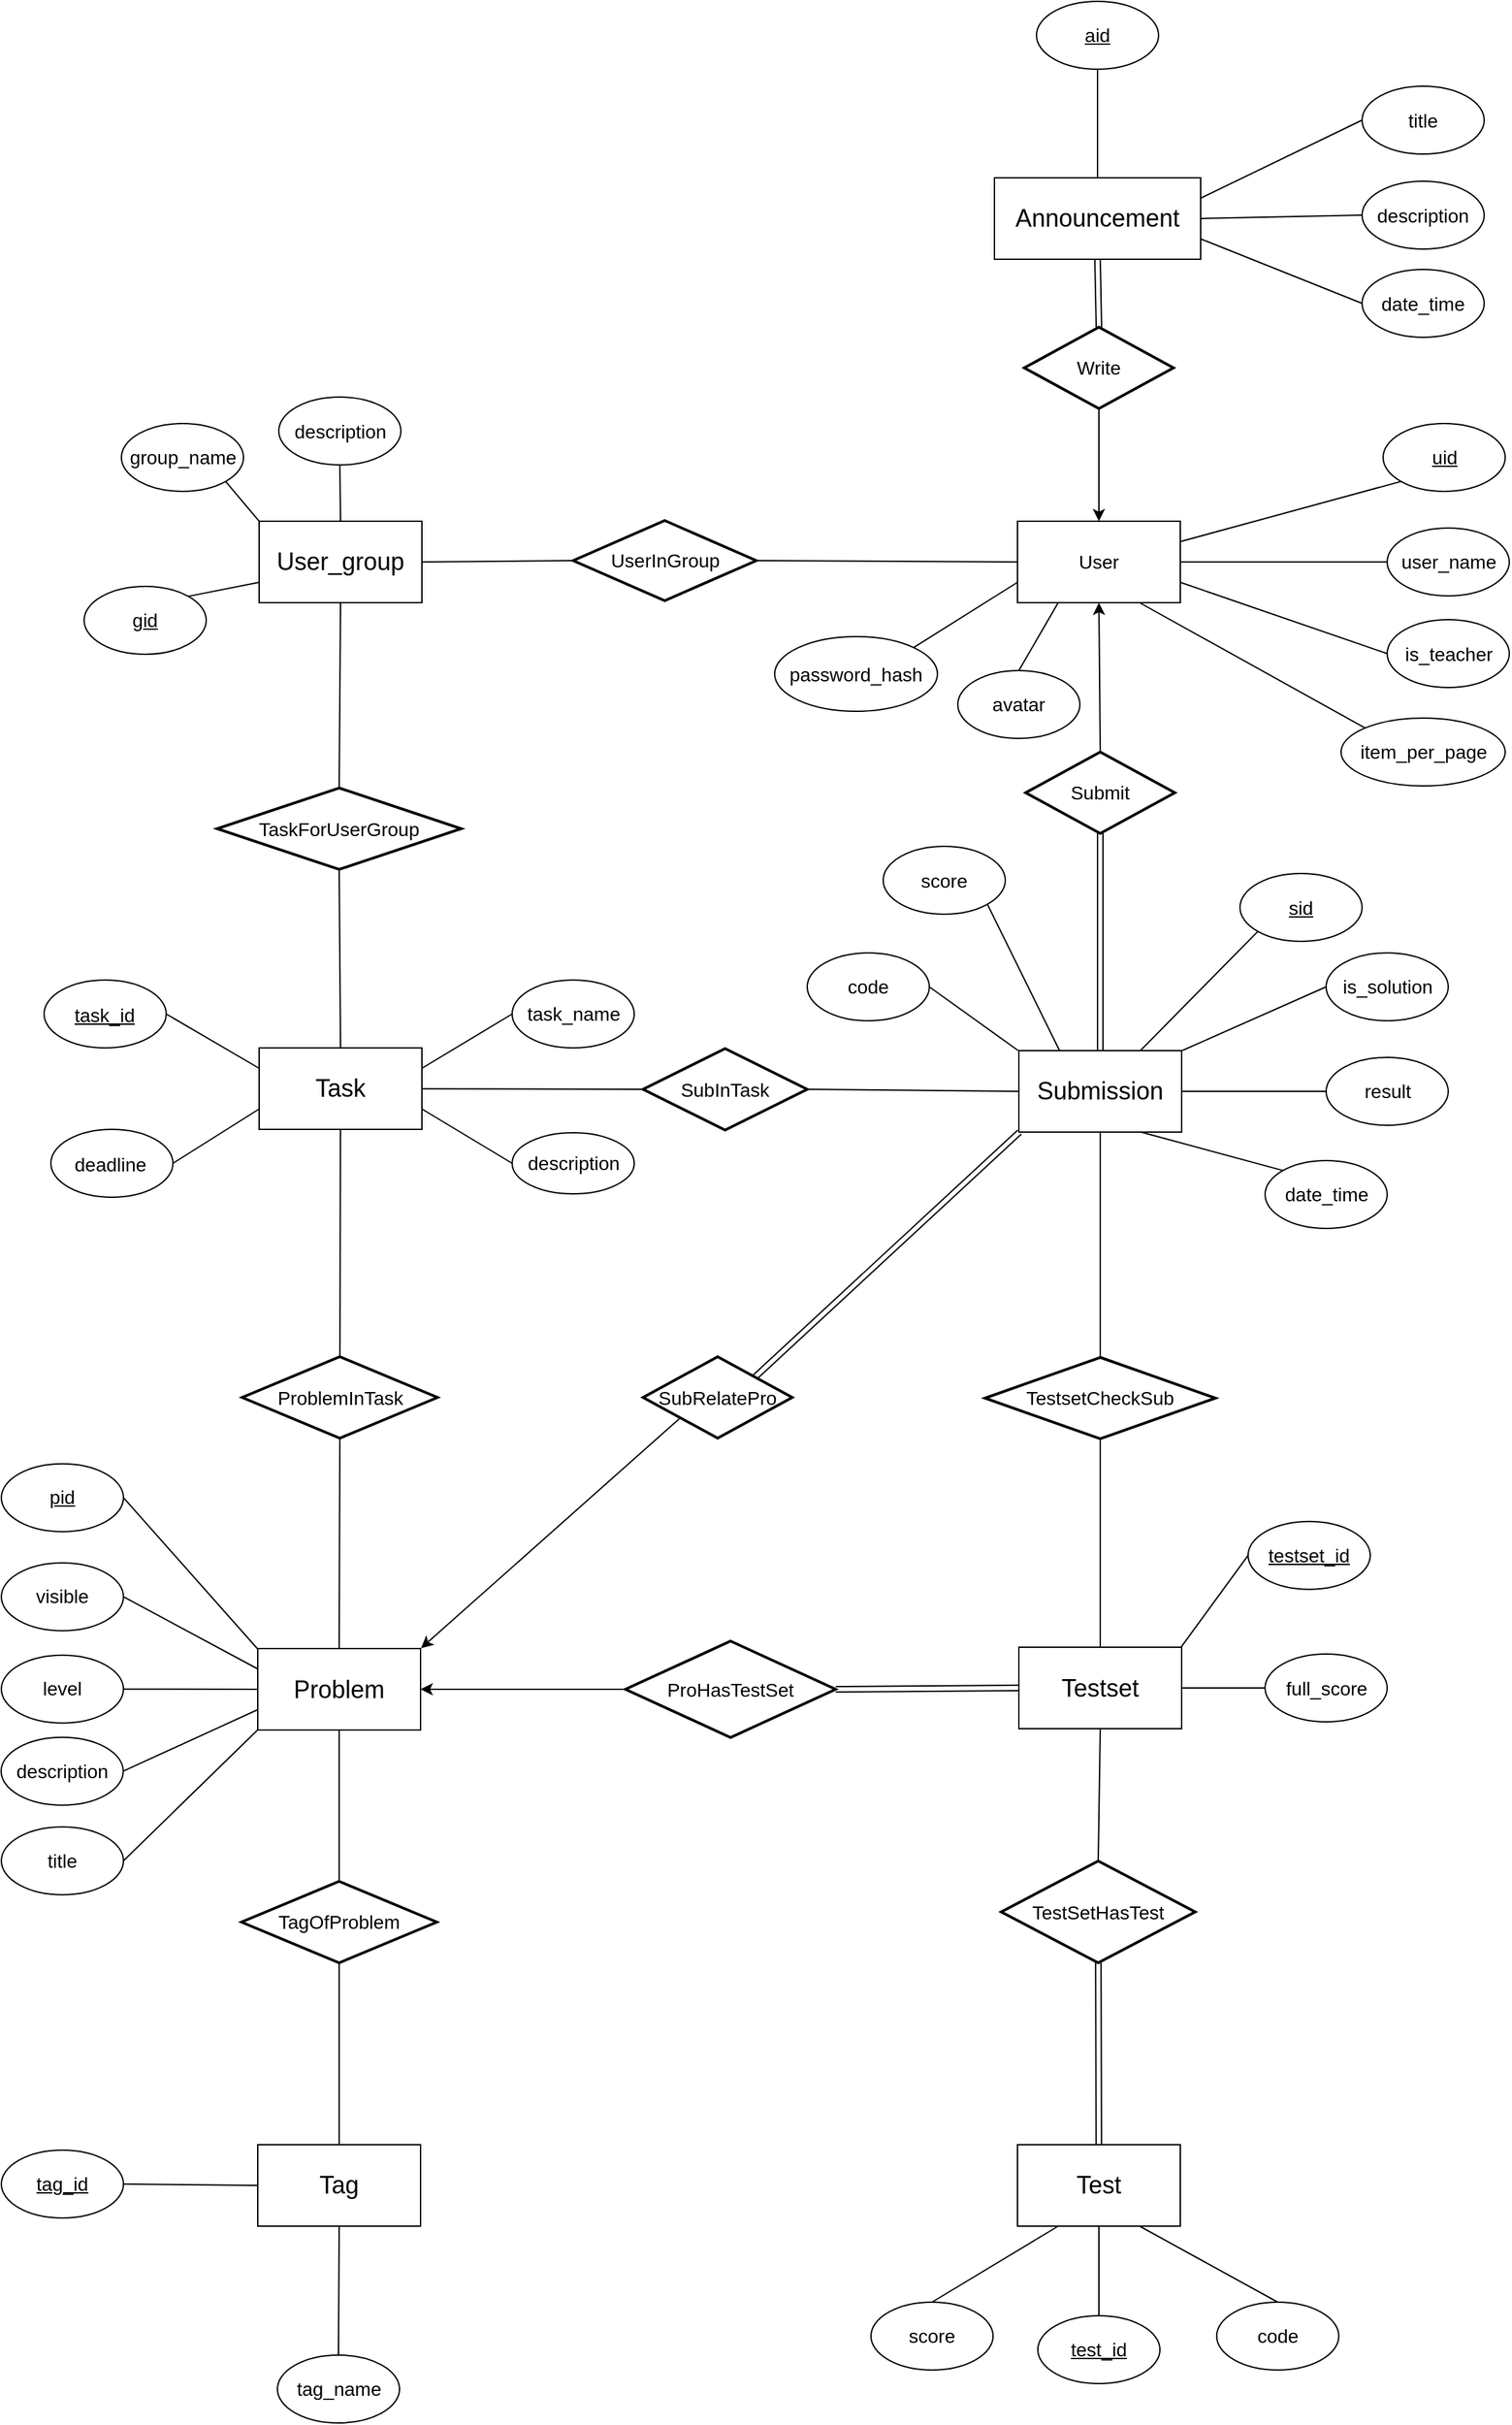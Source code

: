 <mxfile version="10.6.7" type="device"><diagram id="OTMcJ36qVej_WXp8HJgL" name="Page-1"><mxGraphModel dx="3505" dy="1508" grid="1" gridSize="10" guides="1" tooltips="1" connect="1" arrows="1" fold="1" page="1" pageScale="1" pageWidth="827" pageHeight="1169" math="0" shadow="0"><root><mxCell id="0"/><mxCell id="1" parent="0"/><mxCell id="XCQGcg1KnsicPJDMpNaa-10" value="Announcement" style="rounded=0;whiteSpace=wrap;html=1;fontSize=18;" parent="1" vertex="1"><mxGeometry x="412" y="320" width="152" height="60" as="geometry"/></mxCell><mxCell id="XCQGcg1KnsicPJDMpNaa-11" value="Problem" style="rounded=0;whiteSpace=wrap;html=1;fontSize=18;" parent="1" vertex="1"><mxGeometry x="-131" y="1403.5" width="120" height="60" as="geometry"/></mxCell><mxCell id="XCQGcg1KnsicPJDMpNaa-12" value="Submission" style="rounded=0;whiteSpace=wrap;html=1;fontSize=18;" parent="1" vertex="1"><mxGeometry x="430" y="963" width="120" height="60" as="geometry"/></mxCell><mxCell id="XCQGcg1KnsicPJDMpNaa-13" value="&lt;span style=&quot;font-size: 18px&quot;&gt;Tag&lt;/span&gt;" style="rounded=0;whiteSpace=wrap;html=1;fontSize=18;" parent="1" vertex="1"><mxGeometry x="-131" y="1769" width="120" height="60" as="geometry"/></mxCell><mxCell id="XCQGcg1KnsicPJDMpNaa-14" value="Test" style="rounded=0;whiteSpace=wrap;html=1;fontSize=18;" parent="1" vertex="1"><mxGeometry x="429" y="1769" width="120" height="60" as="geometry"/></mxCell><mxCell id="XCQGcg1KnsicPJDMpNaa-15" value="&lt;span style=&quot;font-size: 18px&quot;&gt;User_group&lt;/span&gt;" style="rounded=0;whiteSpace=wrap;html=1;fontSize=18;" parent="1" vertex="1"><mxGeometry x="-130" y="573" width="120" height="60" as="geometry"/></mxCell><mxCell id="XCQGcg1KnsicPJDMpNaa-16" value="Testset" style="rounded=0;whiteSpace=wrap;html=1;fontSize=18;" parent="1" vertex="1"><mxGeometry x="430" y="1402.5" width="120" height="60" as="geometry"/></mxCell><mxCell id="XCQGcg1KnsicPJDMpNaa-17" value="User" style="rounded=0;whiteSpace=wrap;html=1;fontSize=14;" parent="1" vertex="1"><mxGeometry x="429" y="573" width="120" height="60" as="geometry"/></mxCell><mxCell id="XCQGcg1KnsicPJDMpNaa-18" value="&lt;font style=&quot;font-size: 18px&quot;&gt;Task&lt;/font&gt;" style="rounded=0;whiteSpace=wrap;html=1;fontSize=14;" parent="1" vertex="1"><mxGeometry x="-130" y="961" width="120" height="60" as="geometry"/></mxCell><mxCell id="XCQGcg1KnsicPJDMpNaa-35" value="ProHasTestSet" style="shape=rhombus;strokeWidth=2;fontSize=14;perimeter=rhombusPerimeter;whiteSpace=wrap;html=1;align=center;fontSize=14;" parent="1" vertex="1"><mxGeometry x="140" y="1398" width="155" height="71" as="geometry"/></mxCell><mxCell id="XCQGcg1KnsicPJDMpNaa-38" value="UserInGroup" style="shape=rhombus;strokeWidth=2;fontSize=14;perimeter=rhombusPerimeter;whiteSpace=wrap;html=1;align=center;fontSize=14;" parent="1" vertex="1"><mxGeometry x="101.5" y="572.5" width="135" height="59" as="geometry"/></mxCell><mxCell id="XCQGcg1KnsicPJDMpNaa-197" style="edgeStyle=none;rounded=0;orthogonalLoop=1;jettySize=auto;html=1;exitX=0.5;exitY=0;exitDx=0;exitDy=0;entryX=0.5;entryY=1;entryDx=0;entryDy=0;fontSize=14;" parent="1" source="XCQGcg1KnsicPJDMpNaa-39" target="XCQGcg1KnsicPJDMpNaa-17" edge="1"><mxGeometry relative="1" as="geometry"/></mxCell><mxCell id="XCQGcg1KnsicPJDMpNaa-39" value="Submit" style="shape=rhombus;strokeWidth=2;fontSize=14;perimeter=rhombusPerimeter;whiteSpace=wrap;html=1;align=center;fontSize=14;" parent="1" vertex="1"><mxGeometry x="435" y="743" width="110" height="60" as="geometry"/></mxCell><mxCell id="XCQGcg1KnsicPJDMpNaa-199" style="edgeStyle=none;rounded=0;orthogonalLoop=1;jettySize=auto;html=1;exitX=0;exitY=1;exitDx=0;exitDy=0;entryX=1.003;entryY=-0.004;entryDx=0;entryDy=0;fontSize=14;entryPerimeter=0;" parent="1" source="XCQGcg1KnsicPJDMpNaa-40" target="XCQGcg1KnsicPJDMpNaa-11" edge="1"><mxGeometry relative="1" as="geometry"/></mxCell><mxCell id="XCQGcg1KnsicPJDMpNaa-40" value="SubRelatePro" style="shape=rhombus;strokeWidth=2;fontSize=14;perimeter=rhombusPerimeter;whiteSpace=wrap;html=1;align=center;fontSize=14;" parent="1" vertex="1"><mxGeometry x="153" y="1188.5" width="110" height="60" as="geometry"/></mxCell><mxCell id="XCQGcg1KnsicPJDMpNaa-200" style="endArrow=none;html=1;fontFamily=Helvetica;fontSize=14;fontColor=#000000;align=center;strokeColor=#000000;" parent="1" source="XCQGcg1KnsicPJDMpNaa-41" target="XCQGcg1KnsicPJDMpNaa-18" edge="1"><mxGeometry relative="1" as="geometry"><mxPoint x="207.5" y="1171.5" as="sourcePoint"/></mxGeometry></mxCell><mxCell id="XCQGcg1KnsicPJDMpNaa-41" value="ProblemInTask" style="shape=rhombus;strokeWidth=2;fontSize=14;perimeter=rhombusPerimeter;whiteSpace=wrap;html=1;align=center;fontSize=14;" parent="1" vertex="1"><mxGeometry x="-142.5" y="1188.5" width="144" height="60" as="geometry"/></mxCell><mxCell id="XCQGcg1KnsicPJDMpNaa-54" value="&lt;u&gt;uid&lt;/u&gt;" style="ellipse;whiteSpace=wrap;html=1;fontSize=14;" parent="1" vertex="1"><mxGeometry x="698.5" y="501" width="90" height="50" as="geometry"/></mxCell><mxCell id="XCQGcg1KnsicPJDMpNaa-55" value="is_teacher" style="ellipse;whiteSpace=wrap;html=1;fontSize=14;" parent="1" vertex="1"><mxGeometry x="701.5" y="645.5" width="90" height="50" as="geometry"/></mxCell><mxCell id="XCQGcg1KnsicPJDMpNaa-56" value="&lt;span&gt;item_per_page&lt;/span&gt;" style="ellipse;whiteSpace=wrap;html=1;fontSize=14;" parent="1" vertex="1"><mxGeometry x="667.5" y="718" width="121" height="50" as="geometry"/></mxCell><mxCell id="XCQGcg1KnsicPJDMpNaa-57" value="user_name" style="ellipse;whiteSpace=wrap;html=1;fontSize=14;" parent="1" vertex="1"><mxGeometry x="701.5" y="578" width="90" height="50" as="geometry"/></mxCell><mxCell id="XCQGcg1KnsicPJDMpNaa-58" value="&lt;span&gt;password_hash&lt;/span&gt;" style="ellipse;whiteSpace=wrap;html=1;fontSize=14;" parent="1" vertex="1"><mxGeometry x="250" y="658" width="120" height="55" as="geometry"/></mxCell><mxCell id="XCQGcg1KnsicPJDMpNaa-60" value="score" style="ellipse;whiteSpace=wrap;html=1;fontSize=14;" parent="1" vertex="1"><mxGeometry x="321" y="1885" width="90" height="50" as="geometry"/></mxCell><mxCell id="XCQGcg1KnsicPJDMpNaa-62" value="&lt;u&gt;aid&lt;/u&gt;" style="ellipse;whiteSpace=wrap;html=1;fontSize=14;" parent="1" vertex="1"><mxGeometry x="443" y="190" width="90" height="50" as="geometry"/></mxCell><mxCell id="XCQGcg1KnsicPJDMpNaa-63" value="" style="ellipse;whiteSpace=wrap;html=1;fontSize=14;" parent="1" vertex="1"><mxGeometry x="-283.5" y="1021" width="90" height="50" as="geometry"/></mxCell><mxCell id="XCQGcg1KnsicPJDMpNaa-64" value="&lt;u&gt;testset_id&lt;/u&gt;" style="ellipse;whiteSpace=wrap;html=1;fontSize=14;" parent="1" vertex="1"><mxGeometry x="599" y="1309.833" width="90" height="50" as="geometry"/></mxCell><mxCell id="XCQGcg1KnsicPJDMpNaa-65" value="&lt;u&gt;test_id&lt;/u&gt;" style="ellipse;whiteSpace=wrap;html=1;fontSize=14;" parent="1" vertex="1"><mxGeometry x="444" y="1895" width="90" height="50" as="geometry"/></mxCell><mxCell id="XCQGcg1KnsicPJDMpNaa-74" value="" style="endArrow=none;html=1;exitX=0;exitY=1;exitDx=0;exitDy=0;entryX=1;entryY=0.25;entryDx=0;entryDy=0;fontSize=14;" parent="1" source="XCQGcg1KnsicPJDMpNaa-54" target="XCQGcg1KnsicPJDMpNaa-17" edge="1"><mxGeometry width="50" height="50" relative="1" as="geometry"><mxPoint x="983.5" y="963.5" as="sourcePoint"/><mxPoint x="1082.971" y="973.618" as="targetPoint"/></mxGeometry></mxCell><mxCell id="XCQGcg1KnsicPJDMpNaa-75" value="" style="endArrow=none;html=1;exitX=1;exitY=0;exitDx=0;exitDy=0;entryX=0;entryY=0.75;entryDx=0;entryDy=0;fontSize=14;" parent="1" source="XCQGcg1KnsicPJDMpNaa-86" target="XCQGcg1KnsicPJDMpNaa-15" edge="1"><mxGeometry width="50" height="50" relative="1" as="geometry"><mxPoint x="-206.833" y="723.833" as="sourcePoint"/><mxPoint x="-121.833" y="798.833" as="targetPoint"/></mxGeometry></mxCell><mxCell id="XCQGcg1KnsicPJDMpNaa-76" value="" style="endArrow=none;html=1;exitX=1;exitY=0.5;exitDx=0;exitDy=0;entryX=0;entryY=0.5;entryDx=0;entryDy=0;fontSize=14;" parent="1" source="XCQGcg1KnsicPJDMpNaa-17" target="XCQGcg1KnsicPJDMpNaa-57" edge="1"><mxGeometry width="50" height="50" relative="1" as="geometry"><mxPoint x="1113.559" y="973.618" as="sourcePoint"/><mxPoint x="918.667" y="842.833" as="targetPoint"/></mxGeometry></mxCell><mxCell id="XCQGcg1KnsicPJDMpNaa-77" value="" style="endArrow=none;html=1;exitX=0.5;exitY=0;exitDx=0;exitDy=0;entryX=0.5;entryY=1;entryDx=0;entryDy=0;fontSize=14;" parent="1" source="XCQGcg1KnsicPJDMpNaa-15" target="XCQGcg1KnsicPJDMpNaa-85" edge="1"><mxGeometry width="50" height="50" relative="1" as="geometry"><mxPoint x="-196.833" y="729.333" as="sourcePoint"/><mxPoint x="-111.833" y="804.333" as="targetPoint"/></mxGeometry></mxCell><mxCell id="XCQGcg1KnsicPJDMpNaa-78" value="" style="endArrow=none;html=1;exitX=0;exitY=0.5;exitDx=0;exitDy=0;entryX=1;entryY=0.75;entryDx=0;entryDy=0;fontSize=14;" parent="1" source="XCQGcg1KnsicPJDMpNaa-55" target="XCQGcg1KnsicPJDMpNaa-17" edge="1"><mxGeometry width="50" height="50" relative="1" as="geometry"><mxPoint x="853.667" y="1193.333" as="sourcePoint"/><mxPoint x="1142.971" y="973.618" as="targetPoint"/></mxGeometry></mxCell><mxCell id="XCQGcg1KnsicPJDMpNaa-79" value="" style="endArrow=none;html=1;exitX=0;exitY=0;exitDx=0;exitDy=0;entryX=0.75;entryY=1;entryDx=0;entryDy=0;fontSize=14;" parent="1" source="XCQGcg1KnsicPJDMpNaa-56" target="XCQGcg1KnsicPJDMpNaa-17" edge="1"><mxGeometry width="50" height="50" relative="1" as="geometry"><mxPoint x="279.167" y="765.333" as="sourcePoint"/><mxPoint x="364.167" y="840.333" as="targetPoint"/></mxGeometry></mxCell><mxCell id="XCQGcg1KnsicPJDMpNaa-80" value="" style="endArrow=none;html=1;exitX=1;exitY=1;exitDx=0;exitDy=0;fontSize=14;entryX=-0.001;entryY=-0.003;entryDx=0;entryDy=0;entryPerimeter=0;" parent="1" source="XCQGcg1KnsicPJDMpNaa-84" target="XCQGcg1KnsicPJDMpNaa-15" edge="1"><mxGeometry width="50" height="50" relative="1" as="geometry"><mxPoint x="-61.833" y="509.167" as="sourcePoint"/><mxPoint x="-120" y="553" as="targetPoint"/></mxGeometry></mxCell><mxCell id="XCQGcg1KnsicPJDMpNaa-81" value="" style="endArrow=none;html=1;exitX=1;exitY=0;exitDx=0;exitDy=0;entryX=0;entryY=0.75;entryDx=0;entryDy=0;fontSize=14;" parent="1" source="XCQGcg1KnsicPJDMpNaa-58" target="XCQGcg1KnsicPJDMpNaa-17" edge="1"><mxGeometry width="50" height="50" relative="1" as="geometry"><mxPoint x="376.667" y="657.833" as="sourcePoint"/><mxPoint x="461.667" y="732.833" as="targetPoint"/></mxGeometry></mxCell><mxCell id="XCQGcg1KnsicPJDMpNaa-84" value="&lt;span&gt;group_name&lt;/span&gt;" style="ellipse;whiteSpace=wrap;html=1;fontSize=14;" parent="1" vertex="1"><mxGeometry x="-231.5" y="501" width="90" height="50" as="geometry"/></mxCell><mxCell id="XCQGcg1KnsicPJDMpNaa-85" value="&lt;span&gt;description&lt;/span&gt;" style="ellipse;whiteSpace=wrap;html=1;fontSize=14;" parent="1" vertex="1"><mxGeometry x="-115.5" y="481.5" width="90" height="50" as="geometry"/></mxCell><mxCell id="XCQGcg1KnsicPJDMpNaa-86" value="gid" style="ellipse;whiteSpace=wrap;html=1;fontSize=14;fontStyle=4" parent="1" vertex="1"><mxGeometry x="-259" y="621" width="90" height="50" as="geometry"/></mxCell><mxCell id="XCQGcg1KnsicPJDMpNaa-87" value="code" style="ellipse;whiteSpace=wrap;html=1;fontSize=14;" parent="1" vertex="1"><mxGeometry x="575.833" y="1885" width="90" height="50" as="geometry"/></mxCell><mxCell id="XCQGcg1KnsicPJDMpNaa-101" value="" style="endArrow=none;html=1;entryX=1;entryY=0.5;entryDx=0;entryDy=0;exitX=0;exitY=0.5;exitDx=0;exitDy=0;fontSize=14;" parent="1" source="XCQGcg1KnsicPJDMpNaa-17" target="XCQGcg1KnsicPJDMpNaa-38" edge="1"><mxGeometry width="50" height="50" relative="1" as="geometry"><mxPoint x="489.5" y="573" as="sourcePoint"/><mxPoint x="494.5" y="443" as="targetPoint"/></mxGeometry></mxCell><mxCell id="XCQGcg1KnsicPJDMpNaa-105" value="" style="endArrow=none;html=1;exitX=0;exitY=0.5;exitDx=0;exitDy=0;fontSize=14;entryX=0.996;entryY=0.001;entryDx=0;entryDy=0;entryPerimeter=0;" parent="1" source="XCQGcg1KnsicPJDMpNaa-64" target="XCQGcg1KnsicPJDMpNaa-16" edge="1"><mxGeometry width="50" height="50" relative="1" as="geometry"><mxPoint x="490.471" y="1509.618" as="sourcePoint"/><mxPoint x="550" y="1404" as="targetPoint"/></mxGeometry></mxCell><mxCell id="XCQGcg1KnsicPJDMpNaa-106" value="" style="endArrow=none;html=1;entryX=0.25;entryY=1;entryDx=0;entryDy=0;exitX=0.5;exitY=0;exitDx=0;exitDy=0;fontSize=14;" parent="1" source="XCQGcg1KnsicPJDMpNaa-60" target="XCQGcg1KnsicPJDMpNaa-14" edge="1"><mxGeometry width="50" height="50" relative="1" as="geometry"><mxPoint x="628.5" y="1982.5" as="sourcePoint"/><mxPoint x="678.5" y="1932.5" as="targetPoint"/></mxGeometry></mxCell><mxCell id="XCQGcg1KnsicPJDMpNaa-108" value="" style="endArrow=none;html=1;exitX=0.5;exitY=0;exitDx=0;exitDy=0;fontSize=14;entryX=0.75;entryY=1;entryDx=0;entryDy=0;" parent="1" source="XCQGcg1KnsicPJDMpNaa-87" target="XCQGcg1KnsicPJDMpNaa-14" edge="1"><mxGeometry width="50" height="50" relative="1" as="geometry"><mxPoint x="607.853" y="1860.176" as="sourcePoint"/><mxPoint x="547" y="1797" as="targetPoint"/></mxGeometry></mxCell><mxCell id="XCQGcg1KnsicPJDMpNaa-110" value="" style="endArrow=none;html=1;exitX=0.5;exitY=0;exitDx=0;exitDy=0;fontSize=14;entryX=0.5;entryY=1;entryDx=0;entryDy=0;" parent="1" source="XCQGcg1KnsicPJDMpNaa-65" target="XCQGcg1KnsicPJDMpNaa-14" edge="1"><mxGeometry width="50" height="50" relative="1" as="geometry"><mxPoint x="618.667" y="1870.667" as="sourcePoint"/><mxPoint x="696" y="1815" as="targetPoint"/></mxGeometry></mxCell><mxCell id="XCQGcg1KnsicPJDMpNaa-115" value="pid" style="ellipse;whiteSpace=wrap;html=1;fontSize=14;fontStyle=4" parent="1" vertex="1"><mxGeometry x="-320" y="1267.333" width="90" height="50" as="geometry"/></mxCell><mxCell id="XCQGcg1KnsicPJDMpNaa-118" value="&lt;span&gt;description&lt;/span&gt;" style="ellipse;whiteSpace=wrap;html=1;fontSize=14;" parent="1" vertex="1"><mxGeometry x="-320.167" y="1468.833" width="90" height="50" as="geometry"/></mxCell><mxCell id="XCQGcg1KnsicPJDMpNaa-119" value="&lt;span&gt;title&lt;/span&gt;" style="ellipse;whiteSpace=wrap;html=1;fontSize=14;" parent="1" vertex="1"><mxGeometry x="-320" y="1534.833" width="90" height="50" as="geometry"/></mxCell><mxCell id="XCQGcg1KnsicPJDMpNaa-120" value="&lt;span&gt;level&lt;/span&gt;" style="ellipse;whiteSpace=wrap;html=1;fontSize=14;" parent="1" vertex="1"><mxGeometry x="-320" y="1408.333" width="90" height="50" as="geometry"/></mxCell><mxCell id="XCQGcg1KnsicPJDMpNaa-121" value="" style="endArrow=none;html=1;exitX=1;exitY=0.5;exitDx=0;exitDy=0;fontSize=14;entryX=0;entryY=0.998;entryDx=0;entryDy=0;entryPerimeter=0;" parent="1" source="XCQGcg1KnsicPJDMpNaa-119" target="XCQGcg1KnsicPJDMpNaa-11" edge="1"><mxGeometry width="50" height="50" relative="1" as="geometry"><mxPoint x="-172.5" y="1543.5" as="sourcePoint"/><mxPoint x="-127" y="1482.5" as="targetPoint"/></mxGeometry></mxCell><mxCell id="XCQGcg1KnsicPJDMpNaa-122" value="" style="endArrow=none;html=1;exitX=1;exitY=0.5;exitDx=0;exitDy=0;entryX=0;entryY=0.5;entryDx=0;entryDy=0;fontSize=14;" parent="1" source="XCQGcg1KnsicPJDMpNaa-120" target="XCQGcg1KnsicPJDMpNaa-11" edge="1"><mxGeometry width="50" height="50" relative="1" as="geometry"><mxPoint x="-162.5" y="1553.5" as="sourcePoint"/><mxPoint x="-112.5" y="1503.5" as="targetPoint"/></mxGeometry></mxCell><mxCell id="XCQGcg1KnsicPJDMpNaa-123" value="" style="endArrow=none;html=1;exitX=1;exitY=0.5;exitDx=0;exitDy=0;entryX=-0.001;entryY=0.004;entryDx=0;entryDy=0;fontSize=14;entryPerimeter=0;" parent="1" source="XCQGcg1KnsicPJDMpNaa-115" target="XCQGcg1KnsicPJDMpNaa-11" edge="1"><mxGeometry width="50" height="50" relative="1" as="geometry"><mxPoint x="-177.5" y="1413.5" as="sourcePoint"/><mxPoint x="-127.5" y="1363.5" as="targetPoint"/></mxGeometry></mxCell><mxCell id="XCQGcg1KnsicPJDMpNaa-124" value="" style="endArrow=none;html=1;entryX=1;entryY=0.5;entryDx=0;entryDy=0;exitX=0;exitY=0.75;exitDx=0;exitDy=0;fontSize=14;" parent="1" source="XCQGcg1KnsicPJDMpNaa-11" target="XCQGcg1KnsicPJDMpNaa-118" edge="1"><mxGeometry width="50" height="50" relative="1" as="geometry"><mxPoint x="-2.5" y="1518.5" as="sourcePoint"/><mxPoint x="47.5" y="1468.5" as="targetPoint"/></mxGeometry></mxCell><mxCell id="XCQGcg1KnsicPJDMpNaa-126" value="" style="endArrow=none;html=1;entryX=1;entryY=0.5;entryDx=0;entryDy=0;exitX=0;exitY=0.75;exitDx=0;exitDy=0;fontSize=14;" parent="1" source="XCQGcg1KnsicPJDMpNaa-18" target="XCQGcg1KnsicPJDMpNaa-63" edge="1"><mxGeometry width="50" height="50" relative="1" as="geometry"><mxPoint x="-228.5" y="1171" as="sourcePoint"/><mxPoint x="-178.5" y="1121" as="targetPoint"/></mxGeometry></mxCell><mxCell id="XCQGcg1KnsicPJDMpNaa-133" value="" style="ellipse;whiteSpace=wrap;html=1;fontSize=14;" parent="1" vertex="1"><mxGeometry x="-288.5" y="911" width="90" height="50" as="geometry"/></mxCell><mxCell id="XCQGcg1KnsicPJDMpNaa-134" value="&lt;span&gt;description&lt;/span&gt;" style="ellipse;whiteSpace=wrap;html=1;fontSize=14;" parent="1" vertex="1"><mxGeometry x="56.5" y="1023.5" width="90" height="45" as="geometry"/></mxCell><mxCell id="XCQGcg1KnsicPJDMpNaa-135" value="&lt;span&gt;task_name&lt;/span&gt;" style="ellipse;whiteSpace=wrap;html=1;fontSize=14;" parent="1" vertex="1"><mxGeometry x="56.5" y="911" width="90" height="50" as="geometry"/></mxCell><mxCell id="XCQGcg1KnsicPJDMpNaa-138" value="&lt;u&gt;task_id&lt;/u&gt;" style="text;html=1;resizable=0;points=[];autosize=1;align=left;verticalAlign=top;spacingTop=-4;fontSize=14;" parent="1" vertex="1"><mxGeometry x="-268.5" y="926" width="60" height="20" as="geometry"/></mxCell><mxCell id="XCQGcg1KnsicPJDMpNaa-140" value="deadline" style="text;html=1;resizable=0;points=[];autosize=1;align=left;verticalAlign=top;spacingTop=-4;fontSize=14;" parent="1" vertex="1"><mxGeometry x="-268.5" y="1036" width="60" height="20" as="geometry"/></mxCell><mxCell id="XCQGcg1KnsicPJDMpNaa-144" value="" style="endArrow=none;html=1;entryX=0;entryY=0.5;entryDx=0;entryDy=0;exitX=1;exitY=0.25;exitDx=0;exitDy=0;fontSize=14;" parent="1" source="XCQGcg1KnsicPJDMpNaa-18" target="XCQGcg1KnsicPJDMpNaa-135" edge="1"><mxGeometry width="50" height="50" relative="1" as="geometry"><mxPoint x="-218.5" y="1181" as="sourcePoint"/><mxPoint x="-168.5" y="1131" as="targetPoint"/></mxGeometry></mxCell><mxCell id="XCQGcg1KnsicPJDMpNaa-146" value="" style="endArrow=none;html=1;entryX=0.5;entryY=1;entryDx=0;entryDy=0;exitX=0.5;exitY=0;exitDx=0;exitDy=0;fontSize=14;" parent="1" source="XCQGcg1KnsicPJDMpNaa-10" target="XCQGcg1KnsicPJDMpNaa-62" edge="1"><mxGeometry width="50" height="50" relative="1" as="geometry"><mxPoint x="543" y="111.5" as="sourcePoint"/><mxPoint x="893.176" y="-87.5" as="targetPoint"/></mxGeometry></mxCell><mxCell id="XCQGcg1KnsicPJDMpNaa-148" value="" style="endArrow=none;html=1;entryX=0;entryY=0.5;entryDx=0;entryDy=0;exitX=1;exitY=0.75;exitDx=0;exitDy=0;fontSize=14;" parent="1" source="XCQGcg1KnsicPJDMpNaa-18" target="XCQGcg1KnsicPJDMpNaa-134" edge="1"><mxGeometry width="50" height="50" relative="1" as="geometry"><mxPoint x="-198.5" y="1201" as="sourcePoint"/><mxPoint x="-148.5" y="1151" as="targetPoint"/></mxGeometry></mxCell><mxCell id="XCQGcg1KnsicPJDMpNaa-149" value="tag_name" style="ellipse;whiteSpace=wrap;html=1;fontSize=14;" parent="1" vertex="1"><mxGeometry x="-116.5" y="1924" width="90" height="50" as="geometry"/></mxCell><mxCell id="XCQGcg1KnsicPJDMpNaa-150" value="" style="endArrow=none;html=1;entryX=1;entryY=0.5;entryDx=0;entryDy=0;exitX=0;exitY=0.25;exitDx=0;exitDy=0;fontSize=14;" parent="1" source="XCQGcg1KnsicPJDMpNaa-18" target="XCQGcg1KnsicPJDMpNaa-133" edge="1"><mxGeometry width="50" height="50" relative="1" as="geometry"><mxPoint x="-188.5" y="1211" as="sourcePoint"/><mxPoint x="-138.5" y="1161" as="targetPoint"/></mxGeometry></mxCell><mxCell id="XCQGcg1KnsicPJDMpNaa-151" value="&lt;u&gt;tag_id&lt;/u&gt;" style="ellipse;whiteSpace=wrap;html=1;fontSize=14;" parent="1" vertex="1"><mxGeometry x="-320" y="1773" width="90" height="50" as="geometry"/></mxCell><mxCell id="XCQGcg1KnsicPJDMpNaa-153" value="" style="endArrow=none;html=1;entryX=1;entryY=0.5;entryDx=0;entryDy=0;exitX=0;exitY=0.5;exitDx=0;exitDy=0;fontSize=14;" parent="1" source="XCQGcg1KnsicPJDMpNaa-13" target="XCQGcg1KnsicPJDMpNaa-151" edge="1"><mxGeometry width="50" height="50" relative="1" as="geometry"><mxPoint x="5.176" y="1275.0" as="sourcePoint"/><mxPoint x="55.176" y="1225.0" as="targetPoint"/></mxGeometry></mxCell><mxCell id="XCQGcg1KnsicPJDMpNaa-154" value="" style="endArrow=none;html=1;fontSize=14;exitX=0.5;exitY=1;exitDx=0;exitDy=0;entryX=0.5;entryY=0;entryDx=0;entryDy=0;" parent="1" edge="1" target="XCQGcg1KnsicPJDMpNaa-149" source="XCQGcg1KnsicPJDMpNaa-13"><mxGeometry width="50" height="50" relative="1" as="geometry"><mxPoint x="-68.5" y="1929" as="sourcePoint"/><mxPoint x="-158.5" y="1939" as="targetPoint"/></mxGeometry></mxCell><mxCell id="XCQGcg1KnsicPJDMpNaa-157" value="title" style="ellipse;whiteSpace=wrap;html=1;fontSize=14;" parent="1" vertex="1"><mxGeometry x="683" y="252.5" width="90" height="50" as="geometry"/></mxCell><mxCell id="XCQGcg1KnsicPJDMpNaa-158" value="description" style="ellipse;whiteSpace=wrap;html=1;fontSize=14;" parent="1" vertex="1"><mxGeometry x="683" y="322.5" width="90" height="50" as="geometry"/></mxCell><mxCell id="XCQGcg1KnsicPJDMpNaa-159" value="date_time" style="ellipse;whiteSpace=wrap;html=1;fontSize=14;" parent="1" vertex="1"><mxGeometry x="683" y="387.5" width="90" height="50" as="geometry"/></mxCell><mxCell id="XCQGcg1KnsicPJDMpNaa-163" value="" style="endArrow=none;html=1;exitX=1;exitY=0.25;exitDx=0;exitDy=0;entryX=0;entryY=0.5;entryDx=0;entryDy=0;fontSize=14;" parent="1" source="XCQGcg1KnsicPJDMpNaa-10" target="XCQGcg1KnsicPJDMpNaa-157" edge="1"><mxGeometry width="50" height="50" relative="1" as="geometry"><mxPoint x="863.176" y="-17.5" as="sourcePoint"/><mxPoint x="913.176" y="-67.5" as="targetPoint"/></mxGeometry></mxCell><mxCell id="XCQGcg1KnsicPJDMpNaa-164" value="" style="endArrow=none;html=1;exitX=1;exitY=0.5;exitDx=0;exitDy=0;entryX=0;entryY=0.5;entryDx=0;entryDy=0;fontSize=14;" parent="1" source="XCQGcg1KnsicPJDMpNaa-10" target="XCQGcg1KnsicPJDMpNaa-158" edge="1"><mxGeometry width="50" height="50" relative="1" as="geometry"><mxPoint x="873.176" y="-7.5" as="sourcePoint"/><mxPoint x="923.176" y="-57.5" as="targetPoint"/></mxGeometry></mxCell><mxCell id="XCQGcg1KnsicPJDMpNaa-165" value="" style="endArrow=none;html=1;exitX=1;exitY=0.75;exitDx=0;exitDy=0;entryX=0;entryY=0.5;entryDx=0;entryDy=0;fontSize=14;" parent="1" source="XCQGcg1KnsicPJDMpNaa-10" target="XCQGcg1KnsicPJDMpNaa-159" edge="1"><mxGeometry width="50" height="50" relative="1" as="geometry"><mxPoint x="883.176" y="2.5" as="sourcePoint"/><mxPoint x="933.176" y="-47.5" as="targetPoint"/></mxGeometry></mxCell><mxCell id="XCQGcg1KnsicPJDMpNaa-169" value="" style="endArrow=none;html=1;entryX=0.5;entryY=0;entryDx=0;entryDy=0;exitX=0.5;exitY=1;exitDx=0;exitDy=0;fontSize=14;" parent="1" source="XCQGcg1KnsicPJDMpNaa-41" target="XCQGcg1KnsicPJDMpNaa-11" edge="1"><mxGeometry width="50" height="50" relative="1" as="geometry"><mxPoint x="-48.5" y="1631" as="sourcePoint"/><mxPoint x="-168.333" y="1244.833" as="targetPoint"/></mxGeometry></mxCell><mxCell id="XCQGcg1KnsicPJDMpNaa-177" value="" style="shape=link;html=1;fontFamily=Helvetica;fontSize=14;fontColor=#000000;align=center;strokeColor=#000000;" parent="1" source="XCQGcg1KnsicPJDMpNaa-14" target="XCQGcg1KnsicPJDMpNaa-181" edge="1"><mxGeometry width="50" height="50" relative="1" as="geometry"><mxPoint x="309.5" y="1745.5" as="sourcePoint"/><mxPoint x="448.667" y="1863.333" as="targetPoint"/></mxGeometry></mxCell><mxCell id="XCQGcg1KnsicPJDMpNaa-181" value="TestSetHasTest" style="shape=rhombus;strokeWidth=2;fontSize=14;perimeter=rhombusPerimeter;whiteSpace=wrap;html=1;align=center;fontSize=14;" parent="1" vertex="1"><mxGeometry x="417" y="1560" width="143" height="75" as="geometry"/></mxCell><mxCell id="XCQGcg1KnsicPJDMpNaa-184" value="TagOfProblem" style="shape=rhombus;strokeWidth=2;fontSize=14;perimeter=rhombusPerimeter;whiteSpace=wrap;html=1;align=center;fontSize=14;" parent="1" vertex="1"><mxGeometry x="-143" y="1575" width="144" height="60" as="geometry"/></mxCell><mxCell id="XCQGcg1KnsicPJDMpNaa-185" value="" style="endArrow=none;html=1;entryX=0.5;entryY=0;entryDx=0;entryDy=0;exitX=0.5;exitY=1;exitDx=0;exitDy=0;fontSize=14;" parent="1" source="XCQGcg1KnsicPJDMpNaa-184" target="XCQGcg1KnsicPJDMpNaa-13" edge="1"><mxGeometry width="50" height="50" relative="1" as="geometry"><mxPoint x="342.333" y="1480.5" as="sourcePoint"/><mxPoint x="56.5" y="2259" as="targetPoint"/></mxGeometry></mxCell><mxCell id="XCQGcg1KnsicPJDMpNaa-196" style="edgeStyle=none;rounded=0;orthogonalLoop=1;jettySize=auto;html=1;exitX=0.5;exitY=1;exitDx=0;exitDy=0;entryX=0.5;entryY=0;entryDx=0;entryDy=0;fontSize=14;" parent="1" source="XCQGcg1KnsicPJDMpNaa-189" target="XCQGcg1KnsicPJDMpNaa-17" edge="1"><mxGeometry relative="1" as="geometry"/></mxCell><mxCell id="XCQGcg1KnsicPJDMpNaa-189" value="Write" style="shape=rhombus;strokeWidth=2;fontSize=14;perimeter=rhombusPerimeter;whiteSpace=wrap;html=1;align=center;fontSize=14;" parent="1" vertex="1"><mxGeometry x="434" y="430" width="110" height="60" as="geometry"/></mxCell><mxCell id="XCQGcg1KnsicPJDMpNaa-204" value="visible" style="ellipse;whiteSpace=wrap;html=1;fontSize=14;" parent="1" vertex="1"><mxGeometry x="-320" y="1340.333" width="90" height="50" as="geometry"/></mxCell><mxCell id="XCQGcg1KnsicPJDMpNaa-206" value="" style="endArrow=none;html=1;exitX=1;exitY=0.5;exitDx=0;exitDy=0;entryX=0;entryY=0.25;entryDx=0;entryDy=0;fontSize=14;" parent="1" source="XCQGcg1KnsicPJDMpNaa-204" target="XCQGcg1KnsicPJDMpNaa-11" edge="1"><mxGeometry width="50" height="50" relative="1" as="geometry"><mxPoint x="-192.559" y="1368.559" as="sourcePoint"/><mxPoint x="-117.265" y="1428.559" as="targetPoint"/></mxGeometry></mxCell><mxCell id="XCQGcg1KnsicPJDMpNaa-209" value="code" style="ellipse;whiteSpace=wrap;html=1;fontSize=14;" parent="1" vertex="1"><mxGeometry x="274" y="891" width="90" height="50" as="geometry"/></mxCell><mxCell id="XCQGcg1KnsicPJDMpNaa-210" value="&lt;span&gt;is_solution&lt;/span&gt;" style="ellipse;whiteSpace=wrap;html=1;fontSize=14;" parent="1" vertex="1"><mxGeometry x="656.5" y="891" width="90" height="50" as="geometry"/></mxCell><mxCell id="XCQGcg1KnsicPJDMpNaa-212" value="&lt;span&gt;full_score&lt;/span&gt;" style="ellipse;whiteSpace=wrap;html=1;fontSize=14;" parent="1" vertex="1"><mxGeometry x="611.5" y="1407.5" width="90" height="50" as="geometry"/></mxCell><mxCell id="XCQGcg1KnsicPJDMpNaa-214" value="&lt;span&gt;date_time&lt;/span&gt;" style="ellipse;whiteSpace=wrap;html=1;fontSize=14;" parent="1" vertex="1"><mxGeometry x="611.5" y="1044" width="90" height="50" as="geometry"/></mxCell><mxCell id="XCQGcg1KnsicPJDMpNaa-215" value="result&lt;br&gt;" style="ellipse;whiteSpace=wrap;html=1;fontSize=14;" parent="1" vertex="1"><mxGeometry x="656.5" y="968" width="90" height="50" as="geometry"/></mxCell><mxCell id="XCQGcg1KnsicPJDMpNaa-216" value="&lt;u&gt;sid&lt;/u&gt;" style="ellipse;whiteSpace=wrap;html=1;fontSize=14;" parent="1" vertex="1"><mxGeometry x="593" y="832.5" width="90" height="50" as="geometry"/></mxCell><mxCell id="XCQGcg1KnsicPJDMpNaa-217" value="score" style="ellipse;whiteSpace=wrap;html=1;fontSize=14;" parent="1" vertex="1"><mxGeometry x="330" y="812.5" width="90" height="50" as="geometry"/></mxCell><mxCell id="XCQGcg1KnsicPJDMpNaa-234" value="" style="endArrow=none;html=1;entryX=-0.005;entryY=-0.002;entryDx=0;entryDy=0;fontSize=14;entryPerimeter=0;exitX=1;exitY=0.5;exitDx=0;exitDy=0;" parent="1" source="XCQGcg1KnsicPJDMpNaa-209" target="XCQGcg1KnsicPJDMpNaa-12" edge="1"><mxGeometry width="50" height="50" relative="1" as="geometry"><mxPoint x="351" y="957" as="sourcePoint"/><mxPoint x="415" y="982.5" as="targetPoint"/></mxGeometry></mxCell><mxCell id="XCQGcg1KnsicPJDMpNaa-239" value="" style="endArrow=none;html=1;entryX=0;entryY=1;entryDx=0;entryDy=0;fontSize=14;" parent="1" source="XCQGcg1KnsicPJDMpNaa-12" target="XCQGcg1KnsicPJDMpNaa-216" edge="1"><mxGeometry width="50" height="50" relative="1" as="geometry"><mxPoint x="415" y="1082.5" as="sourcePoint"/><mxPoint x="465" y="1032.5" as="targetPoint"/></mxGeometry></mxCell><mxCell id="XCQGcg1KnsicPJDMpNaa-240" value="" style="endArrow=none;html=1;entryX=0;entryY=0.5;entryDx=0;entryDy=0;exitX=1;exitY=0.5;exitDx=0;exitDy=0;fontSize=14;" parent="1" source="XCQGcg1KnsicPJDMpNaa-16" target="XCQGcg1KnsicPJDMpNaa-212" edge="1"><mxGeometry width="50" height="50" relative="1" as="geometry"><mxPoint x="-52" y="1353.5" as="sourcePoint"/><mxPoint x="-2" y="1303.5" as="targetPoint"/></mxGeometry></mxCell><mxCell id="XCQGcg1KnsicPJDMpNaa-241" value="" style="endArrow=none;html=1;entryX=1;entryY=1;entryDx=0;entryDy=0;exitX=0.25;exitY=0;exitDx=0;exitDy=0;fontSize=14;" parent="1" source="XCQGcg1KnsicPJDMpNaa-12" target="XCQGcg1KnsicPJDMpNaa-217" edge="1"><mxGeometry width="50" height="50" relative="1" as="geometry"><mxPoint x="435" y="1102.5" as="sourcePoint"/><mxPoint x="485" y="1052.5" as="targetPoint"/></mxGeometry></mxCell><mxCell id="XCQGcg1KnsicPJDMpNaa-244" value="" style="endArrow=none;html=1;entryX=1.005;entryY=-0.002;entryDx=0;entryDy=0;fontSize=14;entryPerimeter=0;exitX=0;exitY=0.5;exitDx=0;exitDy=0;" parent="1" source="XCQGcg1KnsicPJDMpNaa-210" target="XCQGcg1KnsicPJDMpNaa-12" edge="1"><mxGeometry width="50" height="50" relative="1" as="geometry"><mxPoint x="700" y="938" as="sourcePoint"/><mxPoint x="515" y="1082.5" as="targetPoint"/></mxGeometry></mxCell><mxCell id="XCQGcg1KnsicPJDMpNaa-245" value="" style="endArrow=none;html=1;entryX=0;entryY=0;entryDx=0;entryDy=0;exitX=0.75;exitY=1;exitDx=0;exitDy=0;fontSize=14;" parent="1" source="XCQGcg1KnsicPJDMpNaa-12" target="XCQGcg1KnsicPJDMpNaa-214" edge="1"><mxGeometry width="50" height="50" relative="1" as="geometry"><mxPoint x="475" y="1142.5" as="sourcePoint"/><mxPoint x="525" y="1092.5" as="targetPoint"/></mxGeometry></mxCell><mxCell id="XCQGcg1KnsicPJDMpNaa-246" value="" style="endArrow=none;html=1;entryX=1;entryY=0.5;entryDx=0;entryDy=0;exitX=0;exitY=0.5;exitDx=0;exitDy=0;fontSize=14;" parent="1" source="XCQGcg1KnsicPJDMpNaa-215" target="XCQGcg1KnsicPJDMpNaa-12" edge="1"><mxGeometry width="50" height="50" relative="1" as="geometry"><mxPoint x="485" y="1152.5" as="sourcePoint"/><mxPoint x="535" y="1102.5" as="targetPoint"/></mxGeometry></mxCell><mxCell id="XCQGcg1KnsicPJDMpNaa-250" value="&lt;span&gt;avatar&lt;/span&gt;" style="ellipse;whiteSpace=wrap;html=1;fontSize=14;" parent="1" vertex="1"><mxGeometry x="385" y="683" width="90" height="50" as="geometry"/></mxCell><mxCell id="XCQGcg1KnsicPJDMpNaa-252" value="TestsetCheckSub" style="shape=rhombus;strokeWidth=2;fontSize=14;perimeter=rhombusPerimeter;whiteSpace=wrap;html=1;align=center;fontSize=14;" parent="1" vertex="1"><mxGeometry x="405" y="1189" width="170" height="60" as="geometry"/></mxCell><mxCell id="XCQGcg1KnsicPJDMpNaa-263" style="endArrow=none;html=1;fontFamily=Helvetica;fontSize=14;fontColor=#000000;align=center;strokeColor=#000000;exitX=0;exitY=0.5;exitDx=0;exitDy=0;" parent="1" source="XCQGcg1KnsicPJDMpNaa-253" target="XCQGcg1KnsicPJDMpNaa-18" edge="1"><mxGeometry relative="1" as="geometry"><Array as="points"/></mxGeometry></mxCell><mxCell id="XCQGcg1KnsicPJDMpNaa-253" value="SubInTask" style="shape=rhombus;strokeWidth=2;fontSize=14;perimeter=rhombusPerimeter;whiteSpace=wrap;html=1;align=center;fontSize=14;" parent="1" vertex="1"><mxGeometry x="153" y="961.5" width="121" height="60" as="geometry"/></mxCell><mxCell id="XCQGcg1KnsicPJDMpNaa-260" value="" style="endArrow=none;html=1;exitX=0;exitY=0.5;exitDx=0;exitDy=0;fontSize=14;entryX=1;entryY=0.5;entryDx=0;entryDy=0;" parent="1" source="XCQGcg1KnsicPJDMpNaa-12" target="XCQGcg1KnsicPJDMpNaa-253" edge="1"><mxGeometry width="50" height="50" relative="1" as="geometry"><mxPoint x="87.5" y="857.5" as="sourcePoint"/><mxPoint x="274" y="995.667" as="targetPoint"/></mxGeometry></mxCell><mxCell id="XCQGcg1KnsicPJDMpNaa-264" value="" style="endArrow=none;html=1;fontSize=14;entryX=0.5;entryY=0;entryDx=0;entryDy=0;exitX=0.5;exitY=1;exitDx=0;exitDy=0;" parent="1" source="XCQGcg1KnsicPJDMpNaa-252" target="XCQGcg1KnsicPJDMpNaa-16" edge="1"><mxGeometry width="50" height="50" relative="1" as="geometry"><mxPoint x="437" y="1305" as="sourcePoint"/><mxPoint x="447" y="1395" as="targetPoint"/></mxGeometry></mxCell><mxCell id="XCQGcg1KnsicPJDMpNaa-265" value="" style="endArrow=none;html=1;entryX=0.5;entryY=1;entryDx=0;entryDy=0;exitX=0.5;exitY=0;exitDx=0;exitDy=0;fontSize=14;" parent="1" source="XCQGcg1KnsicPJDMpNaa-252" target="XCQGcg1KnsicPJDMpNaa-12" edge="1"><mxGeometry width="50" height="50" relative="1" as="geometry"><mxPoint x="470.315" y="977" as="sourcePoint"/><mxPoint x="334.529" y="874.353" as="targetPoint"/></mxGeometry></mxCell><mxCell id="3xVjl9_MrsOqdnNUDUvi-6" value="" style="endArrow=none;html=1;exitX=1;exitY=0.5;exitDx=0;exitDy=0;entryX=0;entryY=0.5;entryDx=0;entryDy=0;fontSize=14;" parent="1" source="XCQGcg1KnsicPJDMpNaa-15" target="XCQGcg1KnsicPJDMpNaa-38" edge="1"><mxGeometry width="50" height="50" relative="1" as="geometry"><mxPoint x="-361.276" y="623.879" as="sourcePoint"/><mxPoint x="-286.103" y="680.431" as="targetPoint"/></mxGeometry></mxCell><mxCell id="3xVjl9_MrsOqdnNUDUvi-7" value="" style="shape=link;html=1;fontSize=18;entryX=0.5;entryY=1;entryDx=0;entryDy=0;exitX=0.5;exitY=0;exitDx=0;exitDy=0;" parent="1" source="XCQGcg1KnsicPJDMpNaa-189" target="XCQGcg1KnsicPJDMpNaa-10" edge="1"><mxGeometry width="50" height="50" relative="1" as="geometry"><mxPoint x="374.5" y="341.5" as="sourcePoint"/><mxPoint x="424.5" y="291.5" as="targetPoint"/></mxGeometry></mxCell><mxCell id="3xVjl9_MrsOqdnNUDUvi-8" value="" style="shape=link;html=1;fontSize=18;entryX=0.5;entryY=0;entryDx=0;entryDy=0;exitX=0.5;exitY=1;exitDx=0;exitDy=0;" parent="1" source="XCQGcg1KnsicPJDMpNaa-39" target="XCQGcg1KnsicPJDMpNaa-12" edge="1"><mxGeometry width="50" height="50" relative="1" as="geometry"><mxPoint x="489.833" y="811.333" as="sourcePoint"/><mxPoint x="724.862" y="760.897" as="targetPoint"/></mxGeometry></mxCell><mxCell id="3xVjl9_MrsOqdnNUDUvi-10" value="" style="shape=link;html=1;fontSize=18;entryX=0.004;entryY=1.001;entryDx=0;entryDy=0;exitX=1;exitY=0;exitDx=0;exitDy=0;entryPerimeter=0;" parent="1" source="XCQGcg1KnsicPJDMpNaa-40" target="XCQGcg1KnsicPJDMpNaa-12" edge="1"><mxGeometry width="50" height="50" relative="1" as="geometry"><mxPoint x="450" y="1093" as="sourcePoint"/><mxPoint x="500" y="1023" as="targetPoint"/></mxGeometry></mxCell><mxCell id="3xVjl9_MrsOqdnNUDUvi-11" value="" style="endArrow=none;html=1;fontSize=18;entryX=0.5;entryY=1;entryDx=0;entryDy=0;exitX=0.5;exitY=0;exitDx=0;exitDy=0;" parent="1" source="XCQGcg1KnsicPJDMpNaa-184" target="XCQGcg1KnsicPJDMpNaa-11" edge="1"><mxGeometry width="50" height="50" relative="1" as="geometry"><mxPoint x="-107.5" y="1600.5" as="sourcePoint"/><mxPoint x="-57.5" y="1550.5" as="targetPoint"/></mxGeometry></mxCell><mxCell id="3xVjl9_MrsOqdnNUDUvi-12" value="" style="shape=link;html=1;fontSize=18;entryX=0;entryY=0.5;entryDx=0;entryDy=0;exitX=1;exitY=0.5;exitDx=0;exitDy=0;" parent="1" source="XCQGcg1KnsicPJDMpNaa-35" target="XCQGcg1KnsicPJDMpNaa-16" edge="1"><mxGeometry width="50" height="50" relative="1" as="geometry"><mxPoint x="370" y="1473" as="sourcePoint"/><mxPoint x="856" y="1203" as="targetPoint"/></mxGeometry></mxCell><mxCell id="3xVjl9_MrsOqdnNUDUvi-13" value="" style="endArrow=classic;html=1;fontSize=18;entryX=1;entryY=0.5;entryDx=0;entryDy=0;exitX=0;exitY=0.5;exitDx=0;exitDy=0;" parent="1" source="XCQGcg1KnsicPJDMpNaa-35" target="XCQGcg1KnsicPJDMpNaa-11" edge="1"><mxGeometry width="50" height="50" relative="1" as="geometry"><mxPoint x="201.5" y="1531" as="sourcePoint"/><mxPoint x="251.5" y="1481" as="targetPoint"/></mxGeometry></mxCell><mxCell id="3xVjl9_MrsOqdnNUDUvi-14" value="" style="endArrow=none;html=1;fontSize=18;entryX=0.5;entryY=0;entryDx=0;entryDy=0;exitX=0.5;exitY=1;exitDx=0;exitDy=0;" parent="1" source="XCQGcg1KnsicPJDMpNaa-16" target="XCQGcg1KnsicPJDMpNaa-181" edge="1"><mxGeometry width="50" height="50" relative="1" as="geometry"><mxPoint x="473" y="1335" as="sourcePoint"/><mxPoint x="523" y="1285" as="targetPoint"/></mxGeometry></mxCell><mxCell id="uHn4xKp04PnSltm0Nvzq-1" value="" style="endArrow=none;html=1;entryX=0.25;entryY=1;entryDx=0;entryDy=0;exitX=0.5;exitY=0;exitDx=0;exitDy=0;" parent="1" source="XCQGcg1KnsicPJDMpNaa-250" target="XCQGcg1KnsicPJDMpNaa-17" edge="1"><mxGeometry width="50" height="50" relative="1" as="geometry"><mxPoint x="300" y="773" as="sourcePoint"/><mxPoint x="350" y="723" as="targetPoint"/></mxGeometry></mxCell><mxCell id="uHn4xKp04PnSltm0Nvzq-3" value="TaskForUserGroup" style="shape=rhombus;strokeWidth=2;fontSize=14;perimeter=rhombusPerimeter;whiteSpace=wrap;html=1;align=center;fontSize=14;" parent="1" vertex="1"><mxGeometry x="-161" y="769.5" width="180" height="60" as="geometry"/></mxCell><mxCell id="uHn4xKp04PnSltm0Nvzq-5" value="" style="endArrow=none;html=1;entryX=0.5;entryY=1;entryDx=0;entryDy=0;exitX=0.5;exitY=0;exitDx=0;exitDy=0;" parent="1" source="uHn4xKp04PnSltm0Nvzq-3" target="XCQGcg1KnsicPJDMpNaa-15" edge="1"><mxGeometry width="50" height="50" relative="1" as="geometry"><mxPoint x="-88.5" y="730.5" as="sourcePoint"/><mxPoint x="-28.5" y="700.5" as="targetPoint"/></mxGeometry></mxCell><mxCell id="uHn4xKp04PnSltm0Nvzq-6" value="" style="endArrow=none;html=1;entryX=0.5;entryY=1;entryDx=0;entryDy=0;exitX=0.5;exitY=0;exitDx=0;exitDy=0;" parent="1" source="XCQGcg1KnsicPJDMpNaa-18" target="uHn4xKp04PnSltm0Nvzq-3" edge="1"><mxGeometry width="50" height="50" relative="1" as="geometry"><mxPoint x="-140" y="1083" as="sourcePoint"/><mxPoint x="-90" y="1033" as="targetPoint"/></mxGeometry></mxCell></root></mxGraphModel></diagram></mxfile>
